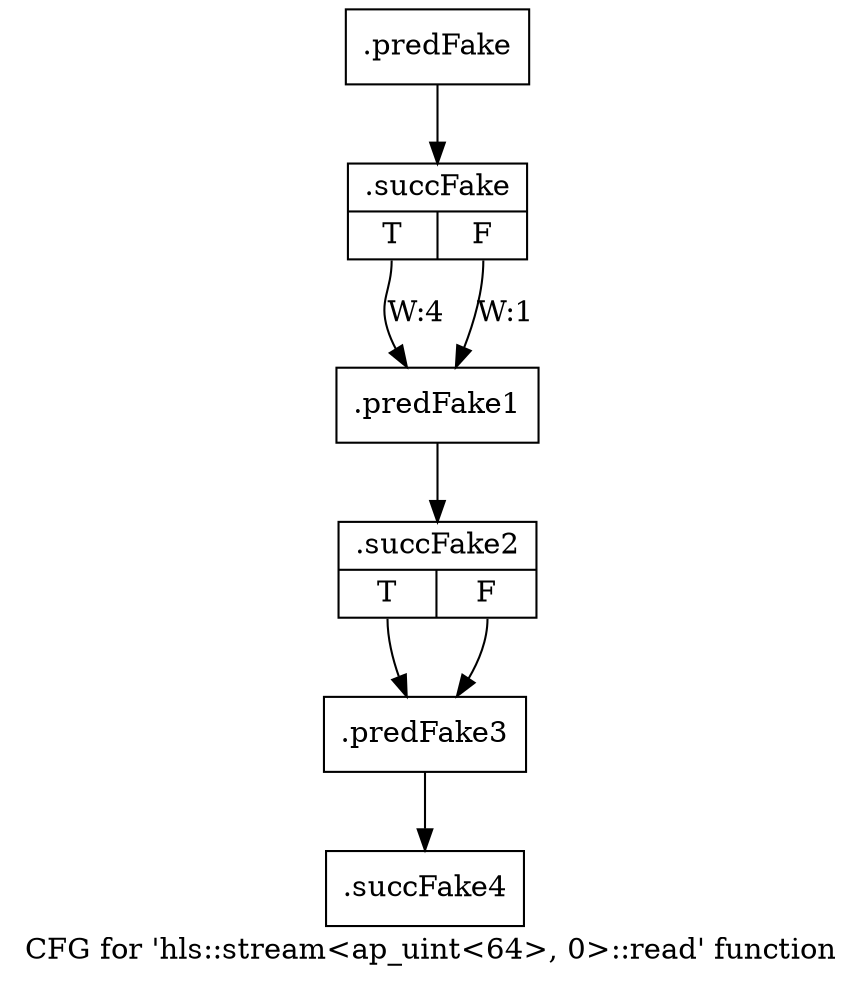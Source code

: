 digraph "CFG for 'hls::stream\<ap_uint\<64\>, 0\>::read' function" {
	label="CFG for 'hls::stream\<ap_uint\<64\>, 0\>::read' function";

	Node0x58703a0 [shape=record,filename="",linenumber="",label="{.predFake}"];
	Node0x58703a0 -> Node0x60be4b0[ callList="" memoryops="" filename="/mnt/xilinx/Vitis_HLS/2021.2/include/hls_stream_thread_unsafe.h" execusionnum="3"];
	Node0x60be4b0 [shape=record,filename="/mnt/xilinx/Vitis_HLS/2021.2/include/hls_stream_thread_unsafe.h",linenumber="370",label="{.succFake|{<s0>T|<s1>F}}"];
	Node0x60be4b0:s0 -> Node0x5870ae0[label="W:4"];
	Node0x60be4b0:s1 -> Node0x5870ae0[label="W:1" callList="" memoryops="" filename="/mnt/xilinx/Vitis_HLS/2021.2/include/hls_stream_thread_unsafe.h" execusionnum="0"];
	Node0x5870ae0 [shape=record,filename="/mnt/xilinx/Vitis_HLS/2021.2/include/hls_stream_thread_unsafe.h",linenumber="372",label="{.predFake1}"];
	Node0x5870ae0 -> Node0x60be750[ callList="" memoryops="" filename="/mnt/xilinx/Vitis_HLS/2021.2/include/hls_stream_thread_unsafe.h" execusionnum="3"];
	Node0x60be750 [shape=record,filename="/mnt/xilinx/Vitis_HLS/2021.2/include/hls_stream_thread_unsafe.h",linenumber="373",label="{.succFake2|{<s0>T|<s1>F}}"];
	Node0x60be750:s0 -> Node0x5870b80;
	Node0x60be750:s1 -> Node0x5870b80[ callList="" memoryops="" filename="/mnt/xilinx/Vitis_HLS/2021.2/include/hls_stream_thread_unsafe.h" execusionnum="3"];
	Node0x5870b80 [shape=record,filename="/mnt/xilinx/Vitis_HLS/2021.2/include/hls_stream_thread_unsafe.h",linenumber="373",label="{.predFake3}"];
	Node0x5870b80 -> Node0x60be8b0[ callList="" memoryops="" filename="/mnt/xilinx/Vitis_HLS/2021.2/include/hls_stream_thread_unsafe.h" execusionnum="0"];
	Node0x60be8b0 [shape=record,filename="/mnt/xilinx/Vitis_HLS/2021.2/include/hls_stream_thread_unsafe.h",linenumber="373",label="{.succFake4}"];
}

